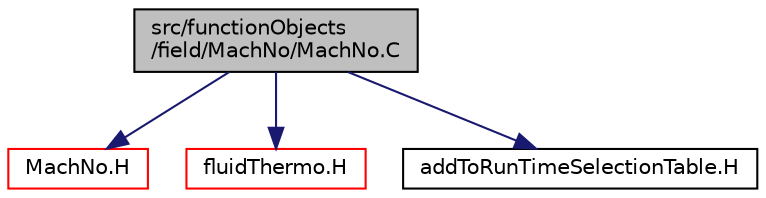 digraph "src/functionObjects/field/MachNo/MachNo.C"
{
  bgcolor="transparent";
  edge [fontname="Helvetica",fontsize="10",labelfontname="Helvetica",labelfontsize="10"];
  node [fontname="Helvetica",fontsize="10",shape=record];
  Node1 [label="src/functionObjects\l/field/MachNo/MachNo.C",height=0.2,width=0.4,color="black", fillcolor="grey75", style="filled", fontcolor="black"];
  Node1 -> Node2 [color="midnightblue",fontsize="10",style="solid",fontname="Helvetica"];
  Node2 [label="MachNo.H",height=0.2,width=0.4,color="red",URL="$a06367.html"];
  Node1 -> Node3 [color="midnightblue",fontsize="10",style="solid",fontname="Helvetica"];
  Node3 [label="fluidThermo.H",height=0.2,width=0.4,color="red",URL="$a10085.html"];
  Node1 -> Node4 [color="midnightblue",fontsize="10",style="solid",fontname="Helvetica"];
  Node4 [label="addToRunTimeSelectionTable.H",height=0.2,width=0.4,color="black",URL="$a08150.html",tooltip="Macros for easy insertion into run-time selection tables. "];
}
